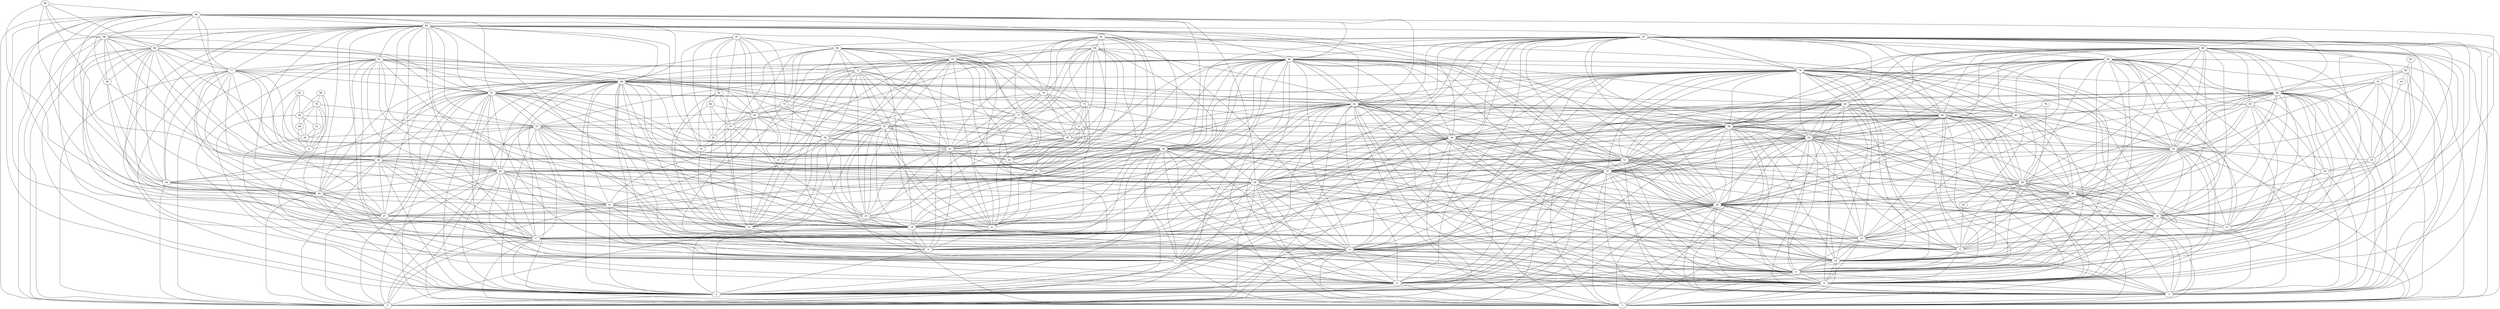 digraph "sensornet-topology" {
label = "";
rankdir="BT";"0"->"2" [arrowhead = "both"] 
"0"->"6" [arrowhead = "both"] 
"0"->"11" [arrowhead = "both"] 
"0"->"17" [arrowhead = "both"] 
"0"->"18" [arrowhead = "both"] 
"0"->"20" [arrowhead = "both"] 
"0"->"27" [arrowhead = "both"] 
"0"->"31" [arrowhead = "both"] 
"0"->"34" [arrowhead = "both"] 
"0"->"40" [arrowhead = "both"] 
"0"->"44" [arrowhead = "both"] 
"0"->"45" [arrowhead = "both"] 
"0"->"46" [arrowhead = "both"] 
"0"->"52" [arrowhead = "both"] 
"0"->"56" [arrowhead = "both"] 
"0"->"61" [arrowhead = "both"] 
"0"->"67" [arrowhead = "both"] 
"0"->"68" [arrowhead = "both"] 
"0"->"70" [arrowhead = "both"] 
"0"->"77" [arrowhead = "both"] 
"0"->"81" [arrowhead = "both"] 
"0"->"84" [arrowhead = "both"] 
"0"->"90" [arrowhead = "both"] 
"0"->"94" [arrowhead = "both"] 
"0"->"95" [arrowhead = "both"] 
"0"->"96" [arrowhead = "both"] 
"1"->"3" [arrowhead = "both"] 
"1"->"4" [arrowhead = "both"] 
"1"->"6" [arrowhead = "both"] 
"1"->"7" [arrowhead = "both"] 
"1"->"8" [arrowhead = "both"] 
"1"->"10" [arrowhead = "both"] 
"1"->"11" [arrowhead = "both"] 
"1"->"17" [arrowhead = "both"] 
"1"->"18" [arrowhead = "both"] 
"1"->"19" [arrowhead = "both"] 
"1"->"20" [arrowhead = "both"] 
"1"->"30" [arrowhead = "both"] 
"1"->"34" [arrowhead = "both"] 
"1"->"36" [arrowhead = "both"] 
"1"->"37" [arrowhead = "both"] 
"1"->"53" [arrowhead = "both"] 
"1"->"54" [arrowhead = "both"] 
"1"->"56" [arrowhead = "both"] 
"1"->"57" [arrowhead = "both"] 
"1"->"58" [arrowhead = "both"] 
"1"->"60" [arrowhead = "both"] 
"1"->"61" [arrowhead = "both"] 
"1"->"67" [arrowhead = "both"] 
"1"->"68" [arrowhead = "both"] 
"1"->"69" [arrowhead = "both"] 
"1"->"70" [arrowhead = "both"] 
"1"->"80" [arrowhead = "both"] 
"1"->"84" [arrowhead = "both"] 
"1"->"86" [arrowhead = "both"] 
"1"->"87" [arrowhead = "both"] 
"2"->"4" [arrowhead = "both"] 
"2"->"5" [arrowhead = "both"] 
"2"->"6" [arrowhead = "both"] 
"2"->"7" [arrowhead = "both"] 
"2"->"8" [arrowhead = "both"] 
"2"->"11" [arrowhead = "both"] 
"2"->"17" [arrowhead = "both"] 
"2"->"18" [arrowhead = "both"] 
"2"->"20" [arrowhead = "both"] 
"2"->"27" [arrowhead = "both"] 
"2"->"31" [arrowhead = "both"] 
"2"->"34" [arrowhead = "both"] 
"2"->"37" [arrowhead = "both"] 
"2"->"40" [arrowhead = "both"] 
"2"->"45" [arrowhead = "both"] 
"2"->"46" [arrowhead = "both"] 
"2"->"54" [arrowhead = "both"] 
"2"->"55" [arrowhead = "both"] 
"2"->"56" [arrowhead = "both"] 
"2"->"57" [arrowhead = "both"] 
"2"->"58" [arrowhead = "both"] 
"2"->"61" [arrowhead = "both"] 
"2"->"67" [arrowhead = "both"] 
"2"->"68" [arrowhead = "both"] 
"2"->"70" [arrowhead = "both"] 
"2"->"77" [arrowhead = "both"] 
"2"->"81" [arrowhead = "both"] 
"2"->"84" [arrowhead = "both"] 
"2"->"87" [arrowhead = "both"] 
"2"->"90" [arrowhead = "both"] 
"2"->"95" [arrowhead = "both"] 
"2"->"96" [arrowhead = "both"] 
"3"->"4" [arrowhead = "both"] 
"3"->"8" [arrowhead = "both"] 
"3"->"10" [arrowhead = "both"] 
"3"->"11" [arrowhead = "both"] 
"3"->"13" [arrowhead = "both"] 
"3"->"15" [arrowhead = "both"] 
"3"->"19" [arrowhead = "both"] 
"3"->"20" [arrowhead = "both"] 
"3"->"24" [arrowhead = "both"] 
"3"->"30" [arrowhead = "both"] 
"3"->"35" [arrowhead = "both"] 
"3"->"36" [arrowhead = "both"] 
"3"->"37" [arrowhead = "both"] 
"3"->"51" [arrowhead = "both"] 
"3"->"54" [arrowhead = "both"] 
"3"->"58" [arrowhead = "both"] 
"3"->"60" [arrowhead = "both"] 
"3"->"61" [arrowhead = "both"] 
"3"->"63" [arrowhead = "both"] 
"3"->"65" [arrowhead = "both"] 
"3"->"69" [arrowhead = "both"] 
"3"->"70" [arrowhead = "both"] 
"3"->"74" [arrowhead = "both"] 
"3"->"80" [arrowhead = "both"] 
"3"->"85" [arrowhead = "both"] 
"3"->"86" [arrowhead = "both"] 
"3"->"87" [arrowhead = "both"] 
"4"->"5" [arrowhead = "both"] 
"4"->"8" [arrowhead = "both"] 
"4"->"10" [arrowhead = "both"] 
"4"->"11" [arrowhead = "both"] 
"4"->"12" [arrowhead = "both"] 
"4"->"15" [arrowhead = "both"] 
"4"->"18" [arrowhead = "both"] 
"4"->"19" [arrowhead = "both"] 
"4"->"20" [arrowhead = "both"] 
"4"->"30" [arrowhead = "both"] 
"4"->"34" [arrowhead = "both"] 
"4"->"36" [arrowhead = "both"] 
"4"->"37" [arrowhead = "both"] 
"4"->"51" [arrowhead = "both"] 
"4"->"52" [arrowhead = "both"] 
"4"->"53" [arrowhead = "both"] 
"4"->"55" [arrowhead = "both"] 
"4"->"58" [arrowhead = "both"] 
"4"->"60" [arrowhead = "both"] 
"4"->"61" [arrowhead = "both"] 
"4"->"62" [arrowhead = "both"] 
"4"->"65" [arrowhead = "both"] 
"4"->"68" [arrowhead = "both"] 
"4"->"69" [arrowhead = "both"] 
"4"->"70" [arrowhead = "both"] 
"4"->"80" [arrowhead = "both"] 
"4"->"84" [arrowhead = "both"] 
"4"->"86" [arrowhead = "both"] 
"4"->"87" [arrowhead = "both"] 
"5"->"14" [arrowhead = "both"] 
"5"->"15" [arrowhead = "both"] 
"5"->"18" [arrowhead = "both"] 
"5"->"21" [arrowhead = "both"] 
"5"->"25" [arrowhead = "both"] 
"5"->"31" [arrowhead = "both"] 
"5"->"33" [arrowhead = "both"] 
"5"->"52" [arrowhead = "both"] 
"5"->"54" [arrowhead = "both"] 
"5"->"64" [arrowhead = "both"] 
"5"->"65" [arrowhead = "both"] 
"5"->"68" [arrowhead = "both"] 
"5"->"71" [arrowhead = "both"] 
"5"->"75" [arrowhead = "both"] 
"5"->"81" [arrowhead = "both"] 
"5"->"83" [arrowhead = "both"] 
"6"->"7" [arrowhead = "both"] 
"6"->"8" [arrowhead = "both"] 
"6"->"10" [arrowhead = "both"] 
"6"->"11" [arrowhead = "both"] 
"6"->"17" [arrowhead = "both"] 
"6"->"19" [arrowhead = "both"] 
"6"->"20" [arrowhead = "both"] 
"6"->"34" [arrowhead = "both"] 
"6"->"37" [arrowhead = "both"] 
"6"->"45" [arrowhead = "both"] 
"6"->"51" [arrowhead = "both"] 
"6"->"52" [arrowhead = "both"] 
"6"->"57" [arrowhead = "both"] 
"6"->"58" [arrowhead = "both"] 
"6"->"60" [arrowhead = "both"] 
"6"->"61" [arrowhead = "both"] 
"6"->"67" [arrowhead = "both"] 
"6"->"69" [arrowhead = "both"] 
"6"->"70" [arrowhead = "both"] 
"6"->"84" [arrowhead = "both"] 
"6"->"87" [arrowhead = "both"] 
"6"->"95" [arrowhead = "both"] 
"7"->"9" [arrowhead = "both"] 
"7"->"11" [arrowhead = "both"] 
"7"->"17" [arrowhead = "both"] 
"7"->"28" [arrowhead = "both"] 
"7"->"34" [arrowhead = "both"] 
"7"->"37" [arrowhead = "both"] 
"7"->"45" [arrowhead = "both"] 
"7"->"51" [arrowhead = "both"] 
"7"->"52" [arrowhead = "both"] 
"7"->"56" [arrowhead = "both"] 
"7"->"59" [arrowhead = "both"] 
"7"->"61" [arrowhead = "both"] 
"7"->"67" [arrowhead = "both"] 
"7"->"78" [arrowhead = "both"] 
"7"->"84" [arrowhead = "both"] 
"7"->"87" [arrowhead = "both"] 
"7"->"95" [arrowhead = "both"] 
"8"->"10" [arrowhead = "both"] 
"8"->"11" [arrowhead = "both"] 
"8"->"12" [arrowhead = "both"] 
"8"->"15" [arrowhead = "both"] 
"8"->"18" [arrowhead = "both"] 
"8"->"19" [arrowhead = "both"] 
"8"->"20" [arrowhead = "both"] 
"8"->"30" [arrowhead = "both"] 
"8"->"34" [arrowhead = "both"] 
"8"->"36" [arrowhead = "both"] 
"8"->"37" [arrowhead = "both"] 
"8"->"51" [arrowhead = "both"] 
"8"->"52" [arrowhead = "both"] 
"8"->"53" [arrowhead = "both"] 
"8"->"54" [arrowhead = "both"] 
"8"->"56" [arrowhead = "both"] 
"8"->"60" [arrowhead = "both"] 
"8"->"61" [arrowhead = "both"] 
"8"->"62" [arrowhead = "both"] 
"8"->"65" [arrowhead = "both"] 
"8"->"68" [arrowhead = "both"] 
"8"->"69" [arrowhead = "both"] 
"8"->"70" [arrowhead = "both"] 
"8"->"80" [arrowhead = "both"] 
"8"->"84" [arrowhead = "both"] 
"8"->"86" [arrowhead = "both"] 
"8"->"87" [arrowhead = "both"] 
"9"->"28" [arrowhead = "both"] 
"9"->"42" [arrowhead = "both"] 
"9"->"48" [arrowhead = "both"] 
"9"->"57" [arrowhead = "both"] 
"9"->"78" [arrowhead = "both"] 
"9"->"92" [arrowhead = "both"] 
"9"->"98" [arrowhead = "both"] 
"10"->"11" [arrowhead = "both"] 
"10"->"15" [arrowhead = "both"] 
"10"->"19" [arrowhead = "both"] 
"10"->"20" [arrowhead = "both"] 
"10"->"30" [arrowhead = "both"] 
"10"->"34" [arrowhead = "both"] 
"10"->"36" [arrowhead = "both"] 
"10"->"37" [arrowhead = "both"] 
"10"->"51" [arrowhead = "both"] 
"10"->"53" [arrowhead = "both"] 
"10"->"54" [arrowhead = "both"] 
"10"->"56" [arrowhead = "both"] 
"10"->"58" [arrowhead = "both"] 
"10"->"61" [arrowhead = "both"] 
"10"->"65" [arrowhead = "both"] 
"10"->"69" [arrowhead = "both"] 
"10"->"70" [arrowhead = "both"] 
"10"->"80" [arrowhead = "both"] 
"10"->"84" [arrowhead = "both"] 
"10"->"86" [arrowhead = "both"] 
"10"->"87" [arrowhead = "both"] 
"11"->"17" [arrowhead = "both"] 
"11"->"18" [arrowhead = "both"] 
"11"->"20" [arrowhead = "both"] 
"11"->"34" [arrowhead = "both"] 
"11"->"37" [arrowhead = "both"] 
"11"->"45" [arrowhead = "both"] 
"11"->"46" [arrowhead = "both"] 
"11"->"51" [arrowhead = "both"] 
"11"->"52" [arrowhead = "both"] 
"11"->"53" [arrowhead = "both"] 
"11"->"54" [arrowhead = "both"] 
"11"->"56" [arrowhead = "both"] 
"11"->"57" [arrowhead = "both"] 
"11"->"58" [arrowhead = "both"] 
"11"->"60" [arrowhead = "both"] 
"11"->"67" [arrowhead = "both"] 
"11"->"68" [arrowhead = "both"] 
"11"->"70" [arrowhead = "both"] 
"11"->"84" [arrowhead = "both"] 
"11"->"87" [arrowhead = "both"] 
"11"->"95" [arrowhead = "both"] 
"11"->"96" [arrowhead = "both"] 
"12"->"13" [arrowhead = "both"] 
"12"->"15" [arrowhead = "both"] 
"12"->"20" [arrowhead = "both"] 
"12"->"22" [arrowhead = "both"] 
"12"->"29" [arrowhead = "both"] 
"12"->"30" [arrowhead = "both"] 
"12"->"36" [arrowhead = "both"] 
"12"->"41" [arrowhead = "both"] 
"12"->"54" [arrowhead = "both"] 
"12"->"58" [arrowhead = "both"] 
"12"->"63" [arrowhead = "both"] 
"12"->"65" [arrowhead = "both"] 
"12"->"70" [arrowhead = "both"] 
"12"->"72" [arrowhead = "both"] 
"12"->"79" [arrowhead = "both"] 
"12"->"80" [arrowhead = "both"] 
"12"->"86" [arrowhead = "both"] 
"12"->"91" [arrowhead = "both"] 
"13"->"19" [arrowhead = "both"] 
"13"->"24" [arrowhead = "both"] 
"13"->"30" [arrowhead = "both"] 
"13"->"36" [arrowhead = "both"] 
"13"->"53" [arrowhead = "both"] 
"13"->"62" [arrowhead = "both"] 
"13"->"69" [arrowhead = "both"] 
"13"->"74" [arrowhead = "both"] 
"13"->"80" [arrowhead = "both"] 
"13"->"86" [arrowhead = "both"] 
"14"->"16" [arrowhead = "both"] 
"14"->"23" [arrowhead = "both"] 
"14"->"25" [arrowhead = "both"] 
"14"->"31" [arrowhead = "both"] 
"14"->"32" [arrowhead = "both"] 
"14"->"33" [arrowhead = "both"] 
"14"->"38" [arrowhead = "both"] 
"14"->"47" [arrowhead = "both"] 
"14"->"55" [arrowhead = "both"] 
"14"->"66" [arrowhead = "both"] 
"14"->"73" [arrowhead = "both"] 
"14"->"75" [arrowhead = "both"] 
"14"->"81" [arrowhead = "both"] 
"14"->"82" [arrowhead = "both"] 
"14"->"83" [arrowhead = "both"] 
"14"->"88" [arrowhead = "both"] 
"14"->"97" [arrowhead = "both"] 
"15"->"18" [arrowhead = "both"] 
"15"->"20" [arrowhead = "both"] 
"15"->"30" [arrowhead = "both"] 
"15"->"36" [arrowhead = "both"] 
"15"->"39" [arrowhead = "both"] 
"15"->"53" [arrowhead = "both"] 
"15"->"54" [arrowhead = "both"] 
"15"->"55" [arrowhead = "both"] 
"15"->"58" [arrowhead = "both"] 
"15"->"60" [arrowhead = "both"] 
"15"->"62" [arrowhead = "both"] 
"15"->"68" [arrowhead = "both"] 
"15"->"70" [arrowhead = "both"] 
"15"->"80" [arrowhead = "both"] 
"15"->"86" [arrowhead = "both"] 
"15"->"89" [arrowhead = "both"] 
"16"->"32" [arrowhead = "both"] 
"16"->"47" [arrowhead = "both"] 
"16"->"64" [arrowhead = "both"] 
"16"->"82" [arrowhead = "both"] 
"16"->"97" [arrowhead = "both"] 
"17"->"18" [arrowhead = "both"] 
"17"->"27" [arrowhead = "both"] 
"17"->"34" [arrowhead = "both"] 
"17"->"37" [arrowhead = "both"] 
"17"->"40" [arrowhead = "both"] 
"17"->"44" [arrowhead = "both"] 
"17"->"45" [arrowhead = "both"] 
"17"->"46" [arrowhead = "both"] 
"17"->"51" [arrowhead = "both"] 
"17"->"52" [arrowhead = "both"] 
"17"->"56" [arrowhead = "both"] 
"17"->"57" [arrowhead = "both"] 
"17"->"61" [arrowhead = "both"] 
"17"->"68" [arrowhead = "both"] 
"17"->"77" [arrowhead = "both"] 
"17"->"84" [arrowhead = "both"] 
"17"->"87" [arrowhead = "both"] 
"17"->"90" [arrowhead = "both"] 
"17"->"94" [arrowhead = "both"] 
"17"->"95" [arrowhead = "both"] 
"17"->"96" [arrowhead = "both"] 
"18"->"20" [arrowhead = "both"] 
"18"->"25" [arrowhead = "both"] 
"18"->"27" [arrowhead = "both"] 
"18"->"31" [arrowhead = "both"] 
"18"->"34" [arrowhead = "both"] 
"18"->"40" [arrowhead = "both"] 
"18"->"45" [arrowhead = "both"] 
"18"->"46" [arrowhead = "both"] 
"18"->"51" [arrowhead = "both"] 
"18"->"52" [arrowhead = "both"] 
"18"->"54" [arrowhead = "both"] 
"18"->"55" [arrowhead = "both"] 
"18"->"58" [arrowhead = "both"] 
"18"->"61" [arrowhead = "both"] 
"18"->"65" [arrowhead = "both"] 
"18"->"67" [arrowhead = "both"] 
"18"->"70" [arrowhead = "both"] 
"18"->"75" [arrowhead = "both"] 
"18"->"77" [arrowhead = "both"] 
"18"->"81" [arrowhead = "both"] 
"18"->"84" [arrowhead = "both"] 
"18"->"90" [arrowhead = "both"] 
"18"->"95" [arrowhead = "both"] 
"18"->"96" [arrowhead = "both"] 
"19"->"20" [arrowhead = "both"] 
"19"->"24" [arrowhead = "both"] 
"19"->"30" [arrowhead = "both"] 
"19"->"35" [arrowhead = "both"] 
"19"->"36" [arrowhead = "both"] 
"19"->"37" [arrowhead = "both"] 
"19"->"51" [arrowhead = "both"] 
"19"->"53" [arrowhead = "both"] 
"19"->"54" [arrowhead = "both"] 
"19"->"56" [arrowhead = "both"] 
"19"->"58" [arrowhead = "both"] 
"19"->"60" [arrowhead = "both"] 
"19"->"63" [arrowhead = "both"] 
"19"->"70" [arrowhead = "both"] 
"19"->"74" [arrowhead = "both"] 
"19"->"80" [arrowhead = "both"] 
"19"->"85" [arrowhead = "both"] 
"19"->"86" [arrowhead = "both"] 
"19"->"87" [arrowhead = "both"] 
"20"->"30" [arrowhead = "both"] 
"20"->"34" [arrowhead = "both"] 
"20"->"36" [arrowhead = "both"] 
"20"->"37" [arrowhead = "both"] 
"20"->"45" [arrowhead = "both"] 
"20"->"51" [arrowhead = "both"] 
"20"->"52" [arrowhead = "both"] 
"20"->"53" [arrowhead = "both"] 
"20"->"54" [arrowhead = "both"] 
"20"->"56" [arrowhead = "both"] 
"20"->"58" [arrowhead = "both"] 
"20"->"60" [arrowhead = "both"] 
"20"->"61" [arrowhead = "both"] 
"20"->"62" [arrowhead = "both"] 
"20"->"65" [arrowhead = "both"] 
"20"->"68" [arrowhead = "both"] 
"20"->"69" [arrowhead = "both"] 
"20"->"80" [arrowhead = "both"] 
"20"->"84" [arrowhead = "both"] 
"20"->"86" [arrowhead = "both"] 
"20"->"87" [arrowhead = "both"] 
"20"->"95" [arrowhead = "both"] 
"21"->"22" [arrowhead = "both"] 
"21"->"25" [arrowhead = "both"] 
"21"->"26" [arrowhead = "both"] 
"21"->"33" [arrowhead = "both"] 
"21"->"38" [arrowhead = "both"] 
"21"->"39" [arrowhead = "both"] 
"21"->"41" [arrowhead = "both"] 
"21"->"55" [arrowhead = "both"] 
"21"->"72" [arrowhead = "both"] 
"21"->"75" [arrowhead = "both"] 
"21"->"76" [arrowhead = "both"] 
"21"->"83" [arrowhead = "both"] 
"21"->"88" [arrowhead = "both"] 
"21"->"89" [arrowhead = "both"] 
"21"->"91" [arrowhead = "both"] 
"22"->"26" [arrowhead = "both"] 
"22"->"33" [arrowhead = "both"] 
"22"->"39" [arrowhead = "both"] 
"22"->"41" [arrowhead = "both"] 
"22"->"62" [arrowhead = "both"] 
"22"->"71" [arrowhead = "both"] 
"22"->"76" [arrowhead = "both"] 
"22"->"83" [arrowhead = "both"] 
"22"->"89" [arrowhead = "both"] 
"22"->"91" [arrowhead = "both"] 
"23"->"33" [arrowhead = "both"] 
"23"->"38" [arrowhead = "both"] 
"23"->"47" [arrowhead = "both"] 
"23"->"64" [arrowhead = "both"] 
"23"->"83" [arrowhead = "both"] 
"23"->"88" [arrowhead = "both"] 
"23"->"97" [arrowhead = "both"] 
"24"->"35" [arrowhead = "both"] 
"24"->"53" [arrowhead = "both"] 
"24"->"63" [arrowhead = "both"] 
"24"->"69" [arrowhead = "both"] 
"24"->"85" [arrowhead = "both"] 
"25"->"31" [arrowhead = "both"] 
"25"->"33" [arrowhead = "both"] 
"25"->"38" [arrowhead = "both"] 
"25"->"39" [arrowhead = "both"] 
"25"->"55" [arrowhead = "both"] 
"25"->"64" [arrowhead = "both"] 
"25"->"68" [arrowhead = "both"] 
"25"->"71" [arrowhead = "both"] 
"25"->"81" [arrowhead = "both"] 
"25"->"83" [arrowhead = "both"] 
"25"->"88" [arrowhead = "both"] 
"25"->"89" [arrowhead = "both"] 
"26"->"33" [arrowhead = "both"] 
"26"->"38" [arrowhead = "both"] 
"26"->"39" [arrowhead = "both"] 
"26"->"41" [arrowhead = "both"] 
"26"->"71" [arrowhead = "both"] 
"26"->"72" [arrowhead = "both"] 
"26"->"83" [arrowhead = "both"] 
"26"->"88" [arrowhead = "both"] 
"26"->"89" [arrowhead = "both"] 
"26"->"91" [arrowhead = "both"] 
"27"->"31" [arrowhead = "both"] 
"27"->"34" [arrowhead = "both"] 
"27"->"40" [arrowhead = "both"] 
"27"->"44" [arrowhead = "both"] 
"27"->"45" [arrowhead = "both"] 
"27"->"46" [arrowhead = "both"] 
"27"->"52" [arrowhead = "both"] 
"27"->"67" [arrowhead = "both"] 
"27"->"68" [arrowhead = "both"] 
"27"->"81" [arrowhead = "both"] 
"27"->"84" [arrowhead = "both"] 
"27"->"90" [arrowhead = "both"] 
"27"->"94" [arrowhead = "both"] 
"27"->"95" [arrowhead = "both"] 
"27"->"96" [arrowhead = "both"] 
"28"->"42" [arrowhead = "both"] 
"28"->"48" [arrowhead = "both"] 
"28"->"57" [arrowhead = "both"] 
"28"->"59" [arrowhead = "both"] 
"28"->"92" [arrowhead = "both"] 
"28"->"98" [arrowhead = "both"] 
"29"->"62" [arrowhead = "both"] 
"30"->"36" [arrowhead = "both"] 
"30"->"37" [arrowhead = "both"] 
"30"->"51" [arrowhead = "both"] 
"30"->"53" [arrowhead = "both"] 
"30"->"54" [arrowhead = "both"] 
"30"->"58" [arrowhead = "both"] 
"30"->"60" [arrowhead = "both"] 
"30"->"62" [arrowhead = "both"] 
"30"->"63" [arrowhead = "both"] 
"30"->"65" [arrowhead = "both"] 
"30"->"69" [arrowhead = "both"] 
"30"->"70" [arrowhead = "both"] 
"30"->"86" [arrowhead = "both"] 
"30"->"87" [arrowhead = "both"] 
"31"->"40" [arrowhead = "both"] 
"31"->"45" [arrowhead = "both"] 
"31"->"52" [arrowhead = "both"] 
"31"->"55" [arrowhead = "both"] 
"31"->"64" [arrowhead = "both"] 
"31"->"68" [arrowhead = "both"] 
"31"->"75" [arrowhead = "both"] 
"31"->"77" [arrowhead = "both"] 
"31"->"90" [arrowhead = "both"] 
"31"->"95" [arrowhead = "both"] 
"32"->"47" [arrowhead = "both"] 
"32"->"64" [arrowhead = "both"] 
"32"->"66" [arrowhead = "both"] 
"32"->"97" [arrowhead = "both"] 
"33"->"38" [arrowhead = "both"] 
"33"->"39" [arrowhead = "both"] 
"33"->"41" [arrowhead = "both"] 
"33"->"55" [arrowhead = "both"] 
"33"->"64" [arrowhead = "both"] 
"33"->"71" [arrowhead = "both"] 
"33"->"72" [arrowhead = "both"] 
"33"->"73" [arrowhead = "both"] 
"33"->"75" [arrowhead = "both"] 
"33"->"76" [arrowhead = "both"] 
"33"->"88" [arrowhead = "both"] 
"33"->"89" [arrowhead = "both"] 
"33"->"91" [arrowhead = "both"] 
"34"->"37" [arrowhead = "both"] 
"34"->"45" [arrowhead = "both"] 
"34"->"46" [arrowhead = "both"] 
"34"->"51" [arrowhead = "both"] 
"34"->"52" [arrowhead = "both"] 
"34"->"54" [arrowhead = "both"] 
"34"->"56" [arrowhead = "both"] 
"34"->"57" [arrowhead = "both"] 
"34"->"58" [arrowhead = "both"] 
"34"->"60" [arrowhead = "both"] 
"34"->"61" [arrowhead = "both"] 
"34"->"67" [arrowhead = "both"] 
"34"->"68" [arrowhead = "both"] 
"34"->"70" [arrowhead = "both"] 
"34"->"77" [arrowhead = "both"] 
"34"->"87" [arrowhead = "both"] 
"34"->"95" [arrowhead = "both"] 
"34"->"96" [arrowhead = "both"] 
"35"->"43" [arrowhead = "both"] 
"35"->"53" [arrowhead = "both"] 
"35"->"69" [arrowhead = "both"] 
"35"->"74" [arrowhead = "both"] 
"35"->"93" [arrowhead = "both"] 
"36"->"37" [arrowhead = "both"] 
"36"->"51" [arrowhead = "both"] 
"36"->"53" [arrowhead = "both"] 
"36"->"54" [arrowhead = "both"] 
"36"->"58" [arrowhead = "both"] 
"36"->"60" [arrowhead = "both"] 
"36"->"62" [arrowhead = "both"] 
"36"->"63" [arrowhead = "both"] 
"36"->"65" [arrowhead = "both"] 
"36"->"69" [arrowhead = "both"] 
"36"->"70" [arrowhead = "both"] 
"36"->"80" [arrowhead = "both"] 
"36"->"87" [arrowhead = "both"] 
"37"->"51" [arrowhead = "both"] 
"37"->"52" [arrowhead = "both"] 
"37"->"53" [arrowhead = "both"] 
"37"->"54" [arrowhead = "both"] 
"37"->"56" [arrowhead = "both"] 
"37"->"57" [arrowhead = "both"] 
"37"->"58" [arrowhead = "both"] 
"37"->"60" [arrowhead = "both"] 
"37"->"61" [arrowhead = "both"] 
"37"->"67" [arrowhead = "both"] 
"37"->"69" [arrowhead = "both"] 
"37"->"70" [arrowhead = "both"] 
"37"->"80" [arrowhead = "both"] 
"37"->"84" [arrowhead = "both"] 
"37"->"86" [arrowhead = "both"] 
"38"->"47" [arrowhead = "both"] 
"38"->"64" [arrowhead = "both"] 
"38"->"71" [arrowhead = "both"] 
"38"->"73" [arrowhead = "both"] 
"38"->"75" [arrowhead = "both"] 
"38"->"76" [arrowhead = "both"] 
"38"->"83" [arrowhead = "both"] 
"38"->"97" [arrowhead = "both"] 
"39"->"41" [arrowhead = "both"] 
"39"->"65" [arrowhead = "both"] 
"39"->"71" [arrowhead = "both"] 
"39"->"72" [arrowhead = "both"] 
"39"->"75" [arrowhead = "both"] 
"39"->"76" [arrowhead = "both"] 
"39"->"83" [arrowhead = "both"] 
"39"->"91" [arrowhead = "both"] 
"40"->"44" [arrowhead = "both"] 
"40"->"45" [arrowhead = "both"] 
"40"->"46" [arrowhead = "both"] 
"40"->"49" [arrowhead = "both"] 
"40"->"52" [arrowhead = "both"] 
"40"->"67" [arrowhead = "both"] 
"40"->"68" [arrowhead = "both"] 
"40"->"77" [arrowhead = "both"] 
"40"->"81" [arrowhead = "both"] 
"40"->"94" [arrowhead = "both"] 
"40"->"95" [arrowhead = "both"] 
"40"->"96" [arrowhead = "both"] 
"40"->"99" [arrowhead = "both"] 
"41"->"62" [arrowhead = "both"] 
"41"->"71" [arrowhead = "both"] 
"41"->"72" [arrowhead = "both"] 
"41"->"76" [arrowhead = "both"] 
"41"->"83" [arrowhead = "both"] 
"41"->"89" [arrowhead = "both"] 
"42"->"59" [arrowhead = "both"] 
"42"->"78" [arrowhead = "both"] 
"43"->"85" [arrowhead = "both"] 
"44"->"45" [arrowhead = "both"] 
"44"->"46" [arrowhead = "both"] 
"44"->"49" [arrowhead = "both"] 
"44"->"67" [arrowhead = "both"] 
"44"->"77" [arrowhead = "both"] 
"44"->"90" [arrowhead = "both"] 
"44"->"95" [arrowhead = "both"] 
"44"->"96" [arrowhead = "both"] 
"44"->"99" [arrowhead = "both"] 
"45"->"46" [arrowhead = "both"] 
"45"->"52" [arrowhead = "both"] 
"45"->"56" [arrowhead = "both"] 
"45"->"57" [arrowhead = "both"] 
"45"->"61" [arrowhead = "both"] 
"45"->"67" [arrowhead = "both"] 
"45"->"68" [arrowhead = "both"] 
"45"->"70" [arrowhead = "both"] 
"45"->"77" [arrowhead = "both"] 
"45"->"81" [arrowhead = "both"] 
"45"->"84" [arrowhead = "both"] 
"45"->"90" [arrowhead = "both"] 
"45"->"94" [arrowhead = "both"] 
"45"->"96" [arrowhead = "both"] 
"46"->"49" [arrowhead = "both"] 
"46"->"52" [arrowhead = "both"] 
"46"->"61" [arrowhead = "both"] 
"46"->"67" [arrowhead = "both"] 
"46"->"68" [arrowhead = "both"] 
"46"->"77" [arrowhead = "both"] 
"46"->"84" [arrowhead = "both"] 
"46"->"90" [arrowhead = "both"] 
"46"->"94" [arrowhead = "both"] 
"46"->"95" [arrowhead = "both"] 
"46"->"99" [arrowhead = "both"] 
"47"->"64" [arrowhead = "both"] 
"47"->"66" [arrowhead = "both"] 
"47"->"73" [arrowhead = "both"] 
"47"->"82" [arrowhead = "both"] 
"47"->"88" [arrowhead = "both"] 
"48"->"59" [arrowhead = "both"] 
"48"->"78" [arrowhead = "both"] 
"49"->"90" [arrowhead = "both"] 
"49"->"94" [arrowhead = "both"] 
"49"->"96" [arrowhead = "both"] 
"51"->"53" [arrowhead = "both"] 
"51"->"54" [arrowhead = "both"] 
"51"->"56" [arrowhead = "both"] 
"51"->"57" [arrowhead = "both"] 
"51"->"58" [arrowhead = "both"] 
"51"->"60" [arrowhead = "both"] 
"51"->"61" [arrowhead = "both"] 
"51"->"67" [arrowhead = "both"] 
"51"->"68" [arrowhead = "both"] 
"51"->"69" [arrowhead = "both"] 
"51"->"70" [arrowhead = "both"] 
"51"->"80" [arrowhead = "both"] 
"51"->"84" [arrowhead = "both"] 
"51"->"86" [arrowhead = "both"] 
"51"->"87" [arrowhead = "both"] 
"52"->"54" [arrowhead = "both"] 
"52"->"55" [arrowhead = "both"] 
"52"->"56" [arrowhead = "both"] 
"52"->"57" [arrowhead = "both"] 
"52"->"58" [arrowhead = "both"] 
"52"->"61" [arrowhead = "both"] 
"52"->"67" [arrowhead = "both"] 
"52"->"68" [arrowhead = "both"] 
"52"->"70" [arrowhead = "both"] 
"52"->"77" [arrowhead = "both"] 
"52"->"81" [arrowhead = "both"] 
"52"->"84" [arrowhead = "both"] 
"52"->"87" [arrowhead = "both"] 
"52"->"90" [arrowhead = "both"] 
"52"->"95" [arrowhead = "both"] 
"52"->"96" [arrowhead = "both"] 
"53"->"54" [arrowhead = "both"] 
"53"->"58" [arrowhead = "both"] 
"53"->"60" [arrowhead = "both"] 
"53"->"61" [arrowhead = "both"] 
"53"->"63" [arrowhead = "both"] 
"53"->"65" [arrowhead = "both"] 
"53"->"69" [arrowhead = "both"] 
"53"->"70" [arrowhead = "both"] 
"53"->"74" [arrowhead = "both"] 
"53"->"80" [arrowhead = "both"] 
"53"->"85" [arrowhead = "both"] 
"53"->"86" [arrowhead = "both"] 
"53"->"87" [arrowhead = "both"] 
"54"->"55" [arrowhead = "both"] 
"54"->"58" [arrowhead = "both"] 
"54"->"60" [arrowhead = "both"] 
"54"->"61" [arrowhead = "both"] 
"54"->"62" [arrowhead = "both"] 
"54"->"65" [arrowhead = "both"] 
"54"->"68" [arrowhead = "both"] 
"54"->"69" [arrowhead = "both"] 
"54"->"70" [arrowhead = "both"] 
"54"->"80" [arrowhead = "both"] 
"54"->"84" [arrowhead = "both"] 
"54"->"86" [arrowhead = "both"] 
"54"->"87" [arrowhead = "both"] 
"55"->"64" [arrowhead = "both"] 
"55"->"65" [arrowhead = "both"] 
"55"->"68" [arrowhead = "both"] 
"55"->"71" [arrowhead = "both"] 
"55"->"75" [arrowhead = "both"] 
"55"->"81" [arrowhead = "both"] 
"55"->"83" [arrowhead = "both"] 
"56"->"57" [arrowhead = "both"] 
"56"->"58" [arrowhead = "both"] 
"56"->"60" [arrowhead = "both"] 
"56"->"61" [arrowhead = "both"] 
"56"->"67" [arrowhead = "both"] 
"56"->"69" [arrowhead = "both"] 
"56"->"70" [arrowhead = "both"] 
"56"->"84" [arrowhead = "both"] 
"56"->"87" [arrowhead = "both"] 
"56"->"95" [arrowhead = "both"] 
"57"->"59" [arrowhead = "both"] 
"57"->"61" [arrowhead = "both"] 
"57"->"67" [arrowhead = "both"] 
"57"->"78" [arrowhead = "both"] 
"57"->"84" [arrowhead = "both"] 
"57"->"87" [arrowhead = "both"] 
"57"->"95" [arrowhead = "both"] 
"58"->"60" [arrowhead = "both"] 
"58"->"61" [arrowhead = "both"] 
"58"->"62" [arrowhead = "both"] 
"58"->"65" [arrowhead = "both"] 
"58"->"68" [arrowhead = "both"] 
"58"->"69" [arrowhead = "both"] 
"58"->"70" [arrowhead = "both"] 
"58"->"80" [arrowhead = "both"] 
"58"->"84" [arrowhead = "both"] 
"58"->"86" [arrowhead = "both"] 
"58"->"87" [arrowhead = "both"] 
"59"->"78" [arrowhead = "both"] 
"59"->"92" [arrowhead = "both"] 
"59"->"98" [arrowhead = "both"] 
"60"->"61" [arrowhead = "both"] 
"60"->"65" [arrowhead = "both"] 
"60"->"69" [arrowhead = "both"] 
"60"->"70" [arrowhead = "both"] 
"60"->"80" [arrowhead = "both"] 
"60"->"84" [arrowhead = "both"] 
"60"->"86" [arrowhead = "both"] 
"60"->"87" [arrowhead = "both"] 
"61"->"67" [arrowhead = "both"] 
"61"->"68" [arrowhead = "both"] 
"61"->"70" [arrowhead = "both"] 
"61"->"84" [arrowhead = "both"] 
"61"->"87" [arrowhead = "both"] 
"61"->"95" [arrowhead = "both"] 
"61"->"96" [arrowhead = "both"] 
"62"->"63" [arrowhead = "both"] 
"62"->"65" [arrowhead = "both"] 
"62"->"70" [arrowhead = "both"] 
"62"->"72" [arrowhead = "both"] 
"62"->"79" [arrowhead = "both"] 
"62"->"80" [arrowhead = "both"] 
"62"->"86" [arrowhead = "both"] 
"62"->"91" [arrowhead = "both"] 
"63"->"69" [arrowhead = "both"] 
"63"->"74" [arrowhead = "both"] 
"63"->"80" [arrowhead = "both"] 
"63"->"86" [arrowhead = "both"] 
"64"->"66" [arrowhead = "both"] 
"64"->"73" [arrowhead = "both"] 
"64"->"75" [arrowhead = "both"] 
"64"->"81" [arrowhead = "both"] 
"64"->"82" [arrowhead = "both"] 
"64"->"83" [arrowhead = "both"] 
"64"->"88" [arrowhead = "both"] 
"64"->"97" [arrowhead = "both"] 
"65"->"68" [arrowhead = "both"] 
"65"->"70" [arrowhead = "both"] 
"65"->"80" [arrowhead = "both"] 
"65"->"86" [arrowhead = "both"] 
"65"->"89" [arrowhead = "both"] 
"66"->"82" [arrowhead = "both"] 
"66"->"97" [arrowhead = "both"] 
"67"->"68" [arrowhead = "both"] 
"67"->"77" [arrowhead = "both"] 
"67"->"84" [arrowhead = "both"] 
"67"->"87" [arrowhead = "both"] 
"67"->"90" [arrowhead = "both"] 
"67"->"94" [arrowhead = "both"] 
"67"->"95" [arrowhead = "both"] 
"67"->"96" [arrowhead = "both"] 
"68"->"70" [arrowhead = "both"] 
"68"->"75" [arrowhead = "both"] 
"68"->"77" [arrowhead = "both"] 
"68"->"81" [arrowhead = "both"] 
"68"->"84" [arrowhead = "both"] 
"68"->"90" [arrowhead = "both"] 
"68"->"95" [arrowhead = "both"] 
"68"->"96" [arrowhead = "both"] 
"69"->"70" [arrowhead = "both"] 
"69"->"74" [arrowhead = "both"] 
"69"->"80" [arrowhead = "both"] 
"69"->"85" [arrowhead = "both"] 
"69"->"86" [arrowhead = "both"] 
"69"->"87" [arrowhead = "both"] 
"70"->"80" [arrowhead = "both"] 
"70"->"84" [arrowhead = "both"] 
"70"->"86" [arrowhead = "both"] 
"70"->"87" [arrowhead = "both"] 
"70"->"95" [arrowhead = "both"] 
"71"->"72" [arrowhead = "both"] 
"71"->"75" [arrowhead = "both"] 
"71"->"76" [arrowhead = "both"] 
"71"->"83" [arrowhead = "both"] 
"71"->"88" [arrowhead = "both"] 
"71"->"89" [arrowhead = "both"] 
"71"->"91" [arrowhead = "both"] 
"72"->"76" [arrowhead = "both"] 
"72"->"83" [arrowhead = "both"] 
"72"->"89" [arrowhead = "both"] 
"72"->"91" [arrowhead = "both"] 
"73"->"83" [arrowhead = "both"] 
"73"->"88" [arrowhead = "both"] 
"73"->"97" [arrowhead = "both"] 
"74"->"85" [arrowhead = "both"] 
"75"->"81" [arrowhead = "both"] 
"75"->"83" [arrowhead = "both"] 
"75"->"88" [arrowhead = "both"] 
"75"->"89" [arrowhead = "both"] 
"76"->"83" [arrowhead = "both"] 
"76"->"88" [arrowhead = "both"] 
"76"->"89" [arrowhead = "both"] 
"76"->"91" [arrowhead = "both"] 
"77"->"81" [arrowhead = "both"] 
"77"->"84" [arrowhead = "both"] 
"77"->"90" [arrowhead = "both"] 
"77"->"94" [arrowhead = "both"] 
"77"->"95" [arrowhead = "both"] 
"77"->"96" [arrowhead = "both"] 
"78"->"92" [arrowhead = "both"] 
"78"->"98" [arrowhead = "both"] 
"80"->"86" [arrowhead = "both"] 
"80"->"87" [arrowhead = "both"] 
"81"->"90" [arrowhead = "both"] 
"81"->"95" [arrowhead = "both"] 
"82"->"97" [arrowhead = "both"] 
"83"->"88" [arrowhead = "both"] 
"83"->"89" [arrowhead = "both"] 
"83"->"91" [arrowhead = "both"] 
"84"->"87" [arrowhead = "both"] 
"84"->"95" [arrowhead = "both"] 
"84"->"96" [arrowhead = "both"] 
"85"->"93" [arrowhead = "both"] 
"86"->"87" [arrowhead = "both"] 
"88"->"97" [arrowhead = "both"] 
"89"->"91" [arrowhead = "both"] 
"90"->"94" [arrowhead = "both"] 
"90"->"95" [arrowhead = "both"] 
"90"->"96" [arrowhead = "both"] 
"90"->"99" [arrowhead = "both"] 
"94"->"95" [arrowhead = "both"] 
"94"->"96" [arrowhead = "both"] 
"94"->"99" [arrowhead = "both"] 
"95"->"96" [arrowhead = "both"] 
"96"->"99" [arrowhead = "both"] 
}